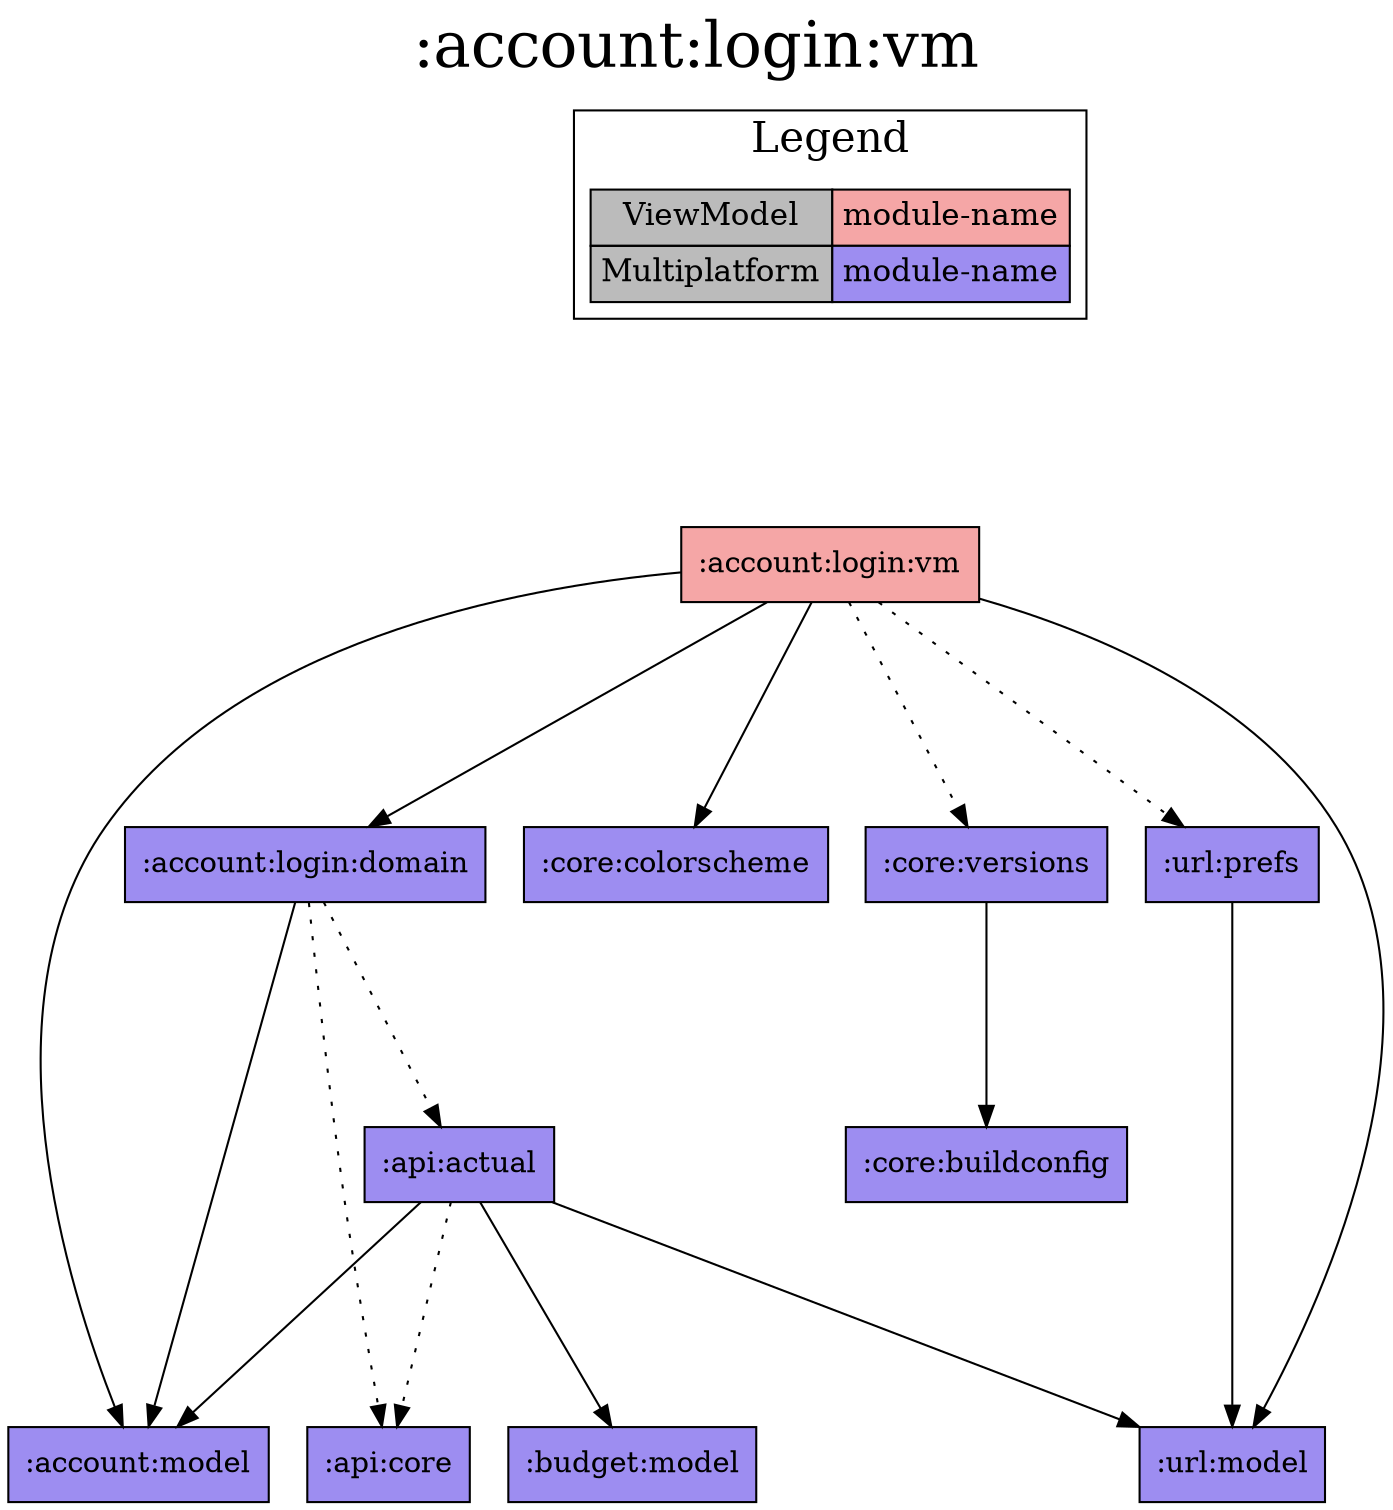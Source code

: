 digraph {
edge ["dir"="forward"]
graph ["dpi"="100","label"=":account:login:vm","labelloc"="t","fontsize"="30","ranksep"="1.5","rankdir"="TB"]
node ["style"="filled"]
":account:login:domain" ["fillcolor"="#9D8DF1","shape"="box"]
":account:login:vm" ["fillcolor"="#F5A6A6","shape"="box"]
":account:model" ["fillcolor"="#9D8DF1","shape"="box"]
":api:actual" ["fillcolor"="#9D8DF1","shape"="box"]
":api:core" ["fillcolor"="#9D8DF1","shape"="box"]
":budget:model" ["fillcolor"="#9D8DF1","shape"="box"]
":core:buildconfig" ["fillcolor"="#9D8DF1","shape"="box"]
":core:colorscheme" ["fillcolor"="#9D8DF1","shape"="box"]
":core:versions" ["fillcolor"="#9D8DF1","shape"="box"]
":url:model" ["fillcolor"="#9D8DF1","shape"="box"]
":url:prefs" ["fillcolor"="#9D8DF1","shape"="box"]
{
edge ["dir"="none"]
graph ["rank"="same"]
}
":account:login:domain" -> ":account:model"
":account:login:domain" -> ":api:actual" ["style"="dotted"]
":account:login:domain" -> ":api:core" ["style"="dotted"]
":account:login:vm" -> ":account:login:domain"
":account:login:vm" -> ":account:model"
":account:login:vm" -> ":core:colorscheme"
":account:login:vm" -> ":core:versions" ["style"="dotted"]
":account:login:vm" -> ":url:model"
":account:login:vm" -> ":url:prefs" ["style"="dotted"]
":api:actual" -> ":account:model"
":api:actual" -> ":api:core" ["style"="dotted"]
":api:actual" -> ":budget:model"
":api:actual" -> ":url:model"
":core:versions" -> ":core:buildconfig"
":url:prefs" -> ":url:model"
subgraph "cluster_legend" {
edge ["dir"="none"]
graph ["label"="Legend","fontsize"="20"]
"Legend" ["style"="filled","fillcolor"="#bbbbbb","shape"="none","margin"="0","fontsize"="15","label"=<
<TABLE BORDER="0" CELLBORDER="1" CELLSPACING="0" CELLPADDING="4">
<TR><TD>ViewModel</TD><TD BGCOLOR="#F5A6A6">module-name</TD></TR>
<TR><TD>Multiplatform</TD><TD BGCOLOR="#9D8DF1">module-name</TD></TR>
</TABLE>
>]
} -> ":account:login:vm" ["style"="invis"]
}

